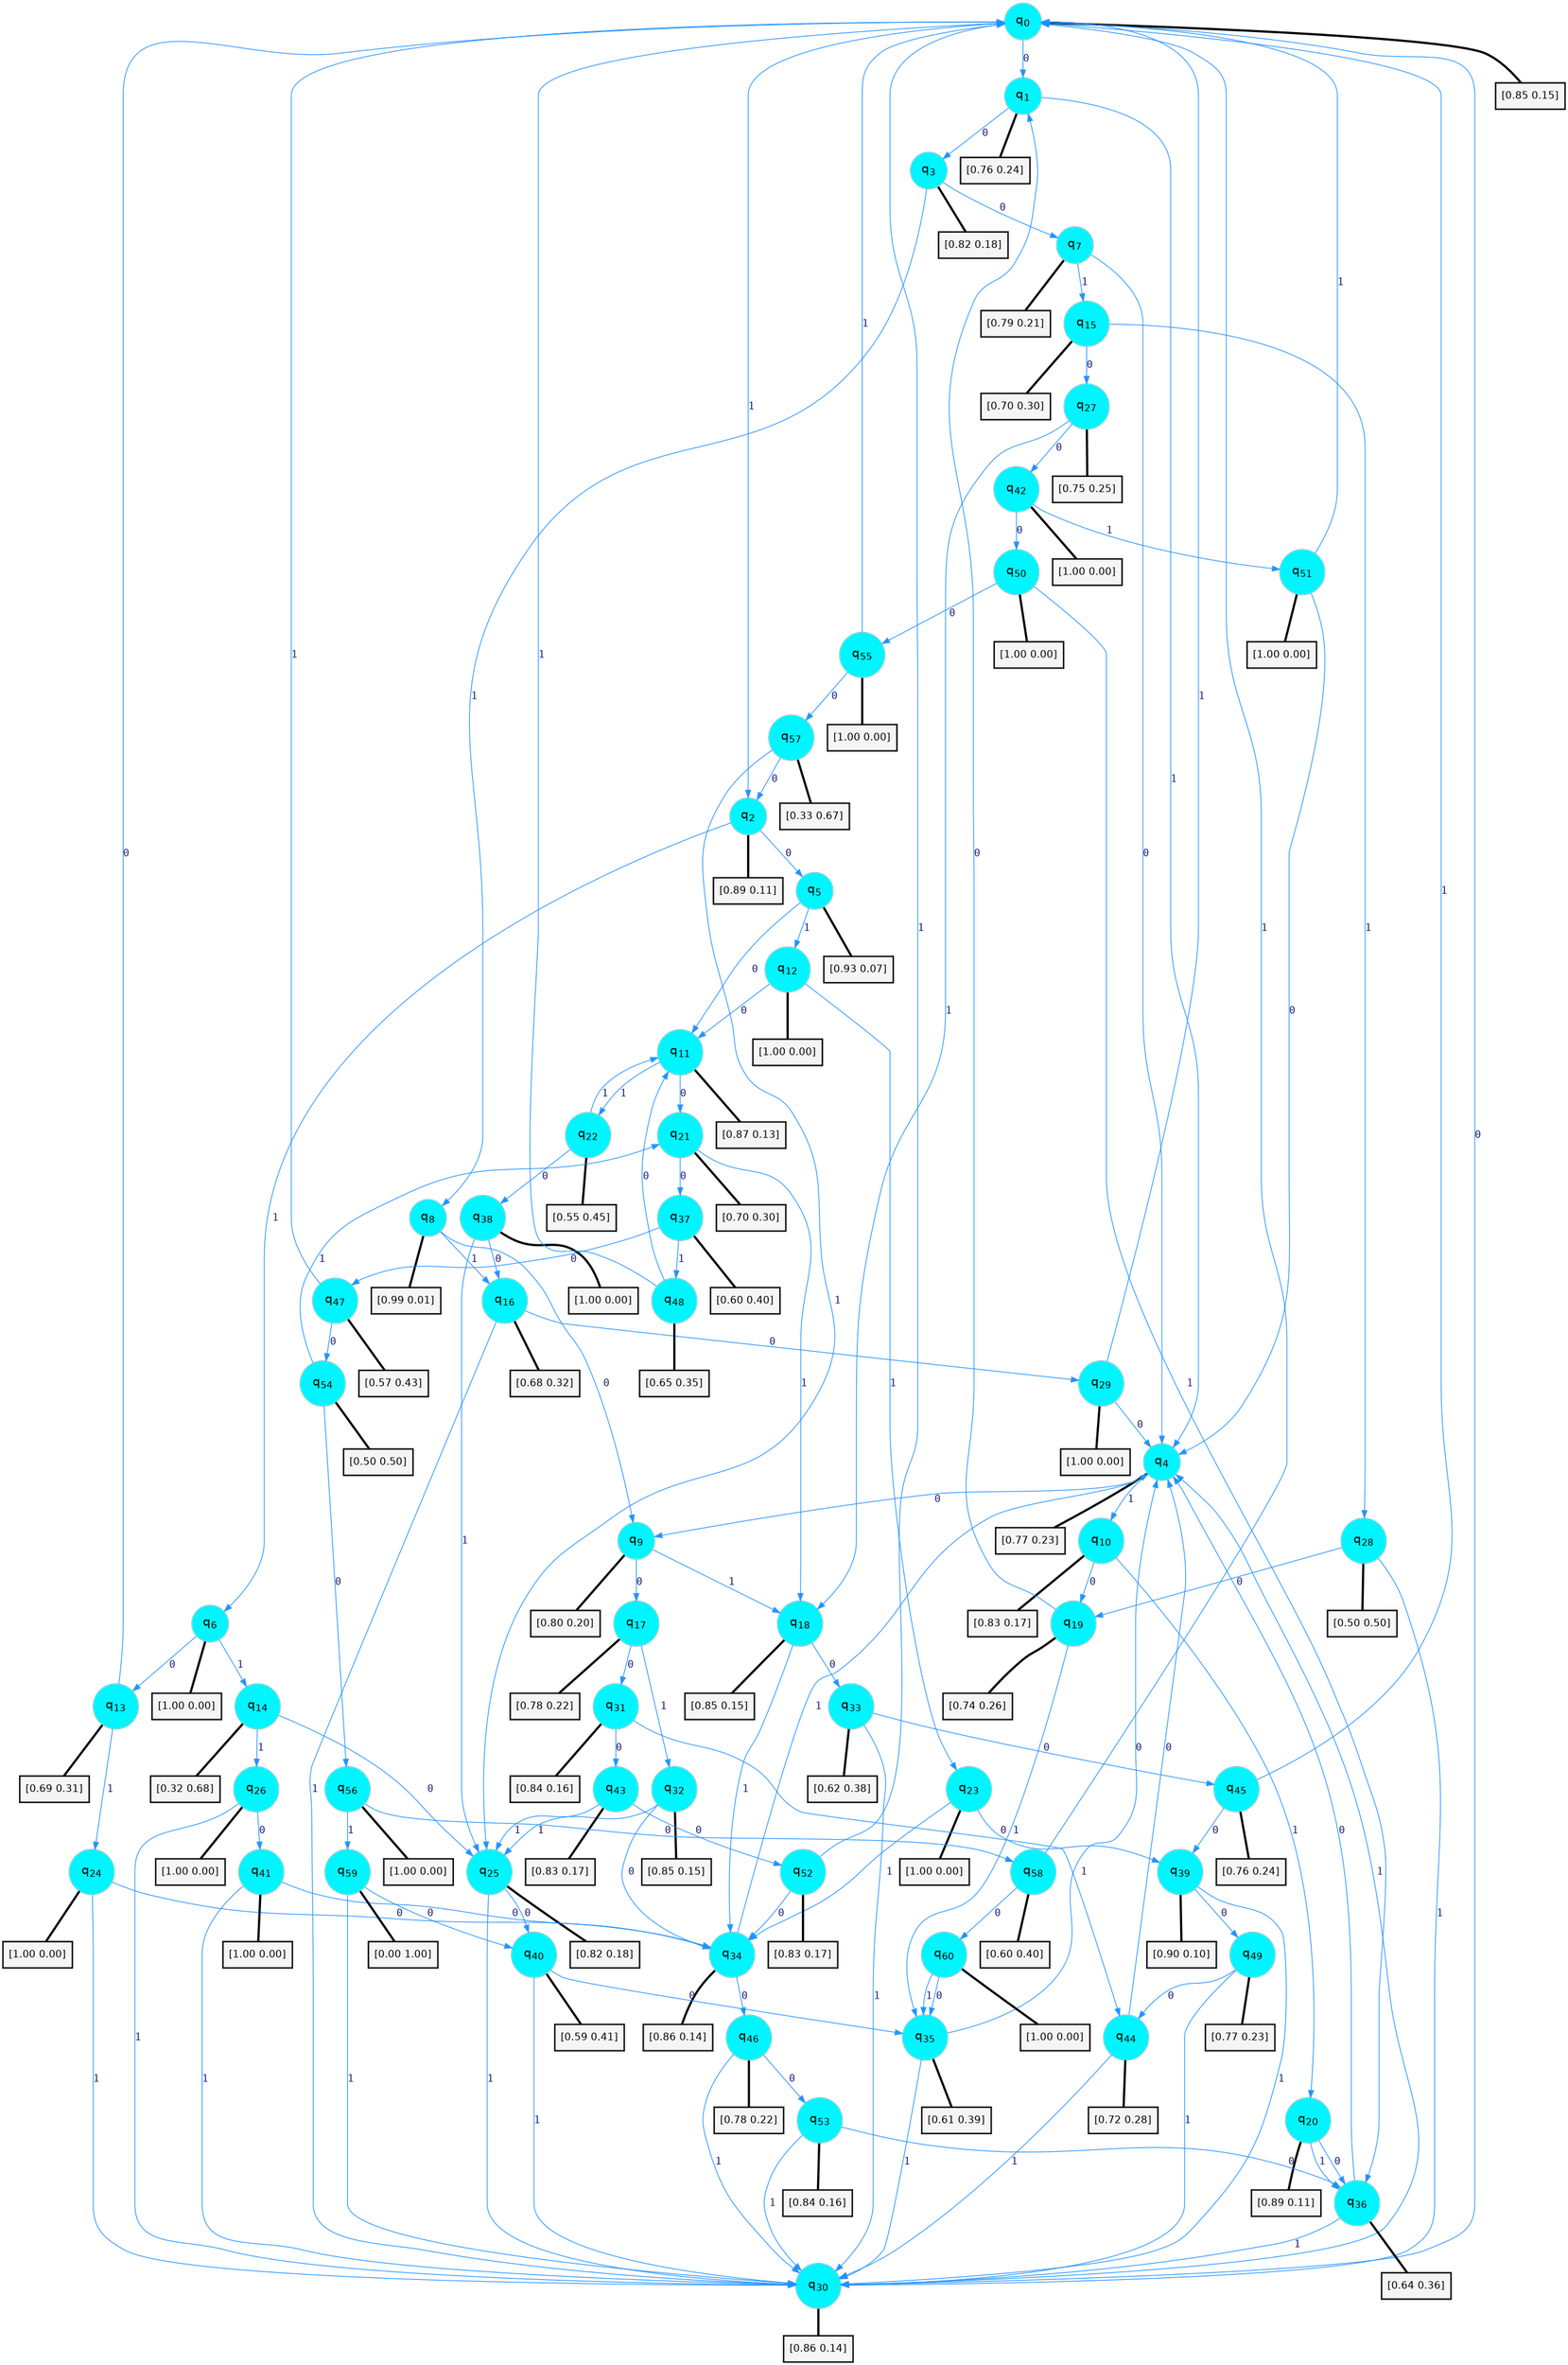 digraph G {
graph [
bgcolor=transparent, dpi=300, rankdir=TD, size="40,25"];
node [
color=gray, fillcolor=turquoise1, fontcolor=black, fontname=Helvetica, fontsize=16, fontweight=bold, shape=circle, style=filled];
edge [
arrowsize=1, color=dodgerblue1, fontcolor=midnightblue, fontname=courier, fontweight=bold, penwidth=1, style=solid, weight=20];
0[label=<q<SUB>0</SUB>>];
1[label=<q<SUB>1</SUB>>];
2[label=<q<SUB>2</SUB>>];
3[label=<q<SUB>3</SUB>>];
4[label=<q<SUB>4</SUB>>];
5[label=<q<SUB>5</SUB>>];
6[label=<q<SUB>6</SUB>>];
7[label=<q<SUB>7</SUB>>];
8[label=<q<SUB>8</SUB>>];
9[label=<q<SUB>9</SUB>>];
10[label=<q<SUB>10</SUB>>];
11[label=<q<SUB>11</SUB>>];
12[label=<q<SUB>12</SUB>>];
13[label=<q<SUB>13</SUB>>];
14[label=<q<SUB>14</SUB>>];
15[label=<q<SUB>15</SUB>>];
16[label=<q<SUB>16</SUB>>];
17[label=<q<SUB>17</SUB>>];
18[label=<q<SUB>18</SUB>>];
19[label=<q<SUB>19</SUB>>];
20[label=<q<SUB>20</SUB>>];
21[label=<q<SUB>21</SUB>>];
22[label=<q<SUB>22</SUB>>];
23[label=<q<SUB>23</SUB>>];
24[label=<q<SUB>24</SUB>>];
25[label=<q<SUB>25</SUB>>];
26[label=<q<SUB>26</SUB>>];
27[label=<q<SUB>27</SUB>>];
28[label=<q<SUB>28</SUB>>];
29[label=<q<SUB>29</SUB>>];
30[label=<q<SUB>30</SUB>>];
31[label=<q<SUB>31</SUB>>];
32[label=<q<SUB>32</SUB>>];
33[label=<q<SUB>33</SUB>>];
34[label=<q<SUB>34</SUB>>];
35[label=<q<SUB>35</SUB>>];
36[label=<q<SUB>36</SUB>>];
37[label=<q<SUB>37</SUB>>];
38[label=<q<SUB>38</SUB>>];
39[label=<q<SUB>39</SUB>>];
40[label=<q<SUB>40</SUB>>];
41[label=<q<SUB>41</SUB>>];
42[label=<q<SUB>42</SUB>>];
43[label=<q<SUB>43</SUB>>];
44[label=<q<SUB>44</SUB>>];
45[label=<q<SUB>45</SUB>>];
46[label=<q<SUB>46</SUB>>];
47[label=<q<SUB>47</SUB>>];
48[label=<q<SUB>48</SUB>>];
49[label=<q<SUB>49</SUB>>];
50[label=<q<SUB>50</SUB>>];
51[label=<q<SUB>51</SUB>>];
52[label=<q<SUB>52</SUB>>];
53[label=<q<SUB>53</SUB>>];
54[label=<q<SUB>54</SUB>>];
55[label=<q<SUB>55</SUB>>];
56[label=<q<SUB>56</SUB>>];
57[label=<q<SUB>57</SUB>>];
58[label=<q<SUB>58</SUB>>];
59[label=<q<SUB>59</SUB>>];
60[label=<q<SUB>60</SUB>>];
61[label="[0.85 0.15]", shape=box,fontcolor=black, fontname=Helvetica, fontsize=14, penwidth=2, fillcolor=whitesmoke,color=black];
62[label="[0.76 0.24]", shape=box,fontcolor=black, fontname=Helvetica, fontsize=14, penwidth=2, fillcolor=whitesmoke,color=black];
63[label="[0.89 0.11]", shape=box,fontcolor=black, fontname=Helvetica, fontsize=14, penwidth=2, fillcolor=whitesmoke,color=black];
64[label="[0.82 0.18]", shape=box,fontcolor=black, fontname=Helvetica, fontsize=14, penwidth=2, fillcolor=whitesmoke,color=black];
65[label="[0.77 0.23]", shape=box,fontcolor=black, fontname=Helvetica, fontsize=14, penwidth=2, fillcolor=whitesmoke,color=black];
66[label="[0.93 0.07]", shape=box,fontcolor=black, fontname=Helvetica, fontsize=14, penwidth=2, fillcolor=whitesmoke,color=black];
67[label="[1.00 0.00]", shape=box,fontcolor=black, fontname=Helvetica, fontsize=14, penwidth=2, fillcolor=whitesmoke,color=black];
68[label="[0.79 0.21]", shape=box,fontcolor=black, fontname=Helvetica, fontsize=14, penwidth=2, fillcolor=whitesmoke,color=black];
69[label="[0.99 0.01]", shape=box,fontcolor=black, fontname=Helvetica, fontsize=14, penwidth=2, fillcolor=whitesmoke,color=black];
70[label="[0.80 0.20]", shape=box,fontcolor=black, fontname=Helvetica, fontsize=14, penwidth=2, fillcolor=whitesmoke,color=black];
71[label="[0.83 0.17]", shape=box,fontcolor=black, fontname=Helvetica, fontsize=14, penwidth=2, fillcolor=whitesmoke,color=black];
72[label="[0.87 0.13]", shape=box,fontcolor=black, fontname=Helvetica, fontsize=14, penwidth=2, fillcolor=whitesmoke,color=black];
73[label="[1.00 0.00]", shape=box,fontcolor=black, fontname=Helvetica, fontsize=14, penwidth=2, fillcolor=whitesmoke,color=black];
74[label="[0.69 0.31]", shape=box,fontcolor=black, fontname=Helvetica, fontsize=14, penwidth=2, fillcolor=whitesmoke,color=black];
75[label="[0.32 0.68]", shape=box,fontcolor=black, fontname=Helvetica, fontsize=14, penwidth=2, fillcolor=whitesmoke,color=black];
76[label="[0.70 0.30]", shape=box,fontcolor=black, fontname=Helvetica, fontsize=14, penwidth=2, fillcolor=whitesmoke,color=black];
77[label="[0.68 0.32]", shape=box,fontcolor=black, fontname=Helvetica, fontsize=14, penwidth=2, fillcolor=whitesmoke,color=black];
78[label="[0.78 0.22]", shape=box,fontcolor=black, fontname=Helvetica, fontsize=14, penwidth=2, fillcolor=whitesmoke,color=black];
79[label="[0.85 0.15]", shape=box,fontcolor=black, fontname=Helvetica, fontsize=14, penwidth=2, fillcolor=whitesmoke,color=black];
80[label="[0.74 0.26]", shape=box,fontcolor=black, fontname=Helvetica, fontsize=14, penwidth=2, fillcolor=whitesmoke,color=black];
81[label="[0.89 0.11]", shape=box,fontcolor=black, fontname=Helvetica, fontsize=14, penwidth=2, fillcolor=whitesmoke,color=black];
82[label="[0.70 0.30]", shape=box,fontcolor=black, fontname=Helvetica, fontsize=14, penwidth=2, fillcolor=whitesmoke,color=black];
83[label="[0.55 0.45]", shape=box,fontcolor=black, fontname=Helvetica, fontsize=14, penwidth=2, fillcolor=whitesmoke,color=black];
84[label="[1.00 0.00]", shape=box,fontcolor=black, fontname=Helvetica, fontsize=14, penwidth=2, fillcolor=whitesmoke,color=black];
85[label="[1.00 0.00]", shape=box,fontcolor=black, fontname=Helvetica, fontsize=14, penwidth=2, fillcolor=whitesmoke,color=black];
86[label="[0.82 0.18]", shape=box,fontcolor=black, fontname=Helvetica, fontsize=14, penwidth=2, fillcolor=whitesmoke,color=black];
87[label="[1.00 0.00]", shape=box,fontcolor=black, fontname=Helvetica, fontsize=14, penwidth=2, fillcolor=whitesmoke,color=black];
88[label="[0.75 0.25]", shape=box,fontcolor=black, fontname=Helvetica, fontsize=14, penwidth=2, fillcolor=whitesmoke,color=black];
89[label="[0.50 0.50]", shape=box,fontcolor=black, fontname=Helvetica, fontsize=14, penwidth=2, fillcolor=whitesmoke,color=black];
90[label="[1.00 0.00]", shape=box,fontcolor=black, fontname=Helvetica, fontsize=14, penwidth=2, fillcolor=whitesmoke,color=black];
91[label="[0.86 0.14]", shape=box,fontcolor=black, fontname=Helvetica, fontsize=14, penwidth=2, fillcolor=whitesmoke,color=black];
92[label="[0.84 0.16]", shape=box,fontcolor=black, fontname=Helvetica, fontsize=14, penwidth=2, fillcolor=whitesmoke,color=black];
93[label="[0.85 0.15]", shape=box,fontcolor=black, fontname=Helvetica, fontsize=14, penwidth=2, fillcolor=whitesmoke,color=black];
94[label="[0.62 0.38]", shape=box,fontcolor=black, fontname=Helvetica, fontsize=14, penwidth=2, fillcolor=whitesmoke,color=black];
95[label="[0.86 0.14]", shape=box,fontcolor=black, fontname=Helvetica, fontsize=14, penwidth=2, fillcolor=whitesmoke,color=black];
96[label="[0.61 0.39]", shape=box,fontcolor=black, fontname=Helvetica, fontsize=14, penwidth=2, fillcolor=whitesmoke,color=black];
97[label="[0.64 0.36]", shape=box,fontcolor=black, fontname=Helvetica, fontsize=14, penwidth=2, fillcolor=whitesmoke,color=black];
98[label="[0.60 0.40]", shape=box,fontcolor=black, fontname=Helvetica, fontsize=14, penwidth=2, fillcolor=whitesmoke,color=black];
99[label="[1.00 0.00]", shape=box,fontcolor=black, fontname=Helvetica, fontsize=14, penwidth=2, fillcolor=whitesmoke,color=black];
100[label="[0.90 0.10]", shape=box,fontcolor=black, fontname=Helvetica, fontsize=14, penwidth=2, fillcolor=whitesmoke,color=black];
101[label="[0.59 0.41]", shape=box,fontcolor=black, fontname=Helvetica, fontsize=14, penwidth=2, fillcolor=whitesmoke,color=black];
102[label="[1.00 0.00]", shape=box,fontcolor=black, fontname=Helvetica, fontsize=14, penwidth=2, fillcolor=whitesmoke,color=black];
103[label="[1.00 0.00]", shape=box,fontcolor=black, fontname=Helvetica, fontsize=14, penwidth=2, fillcolor=whitesmoke,color=black];
104[label="[0.83 0.17]", shape=box,fontcolor=black, fontname=Helvetica, fontsize=14, penwidth=2, fillcolor=whitesmoke,color=black];
105[label="[0.72 0.28]", shape=box,fontcolor=black, fontname=Helvetica, fontsize=14, penwidth=2, fillcolor=whitesmoke,color=black];
106[label="[0.76 0.24]", shape=box,fontcolor=black, fontname=Helvetica, fontsize=14, penwidth=2, fillcolor=whitesmoke,color=black];
107[label="[0.78 0.22]", shape=box,fontcolor=black, fontname=Helvetica, fontsize=14, penwidth=2, fillcolor=whitesmoke,color=black];
108[label="[0.57 0.43]", shape=box,fontcolor=black, fontname=Helvetica, fontsize=14, penwidth=2, fillcolor=whitesmoke,color=black];
109[label="[0.65 0.35]", shape=box,fontcolor=black, fontname=Helvetica, fontsize=14, penwidth=2, fillcolor=whitesmoke,color=black];
110[label="[0.77 0.23]", shape=box,fontcolor=black, fontname=Helvetica, fontsize=14, penwidth=2, fillcolor=whitesmoke,color=black];
111[label="[1.00 0.00]", shape=box,fontcolor=black, fontname=Helvetica, fontsize=14, penwidth=2, fillcolor=whitesmoke,color=black];
112[label="[1.00 0.00]", shape=box,fontcolor=black, fontname=Helvetica, fontsize=14, penwidth=2, fillcolor=whitesmoke,color=black];
113[label="[0.83 0.17]", shape=box,fontcolor=black, fontname=Helvetica, fontsize=14, penwidth=2, fillcolor=whitesmoke,color=black];
114[label="[0.84 0.16]", shape=box,fontcolor=black, fontname=Helvetica, fontsize=14, penwidth=2, fillcolor=whitesmoke,color=black];
115[label="[0.50 0.50]", shape=box,fontcolor=black, fontname=Helvetica, fontsize=14, penwidth=2, fillcolor=whitesmoke,color=black];
116[label="[1.00 0.00]", shape=box,fontcolor=black, fontname=Helvetica, fontsize=14, penwidth=2, fillcolor=whitesmoke,color=black];
117[label="[1.00 0.00]", shape=box,fontcolor=black, fontname=Helvetica, fontsize=14, penwidth=2, fillcolor=whitesmoke,color=black];
118[label="[0.33 0.67]", shape=box,fontcolor=black, fontname=Helvetica, fontsize=14, penwidth=2, fillcolor=whitesmoke,color=black];
119[label="[0.60 0.40]", shape=box,fontcolor=black, fontname=Helvetica, fontsize=14, penwidth=2, fillcolor=whitesmoke,color=black];
120[label="[0.00 1.00]", shape=box,fontcolor=black, fontname=Helvetica, fontsize=14, penwidth=2, fillcolor=whitesmoke,color=black];
121[label="[1.00 0.00]", shape=box,fontcolor=black, fontname=Helvetica, fontsize=14, penwidth=2, fillcolor=whitesmoke,color=black];
0->1 [label=0];
0->2 [label=1];
0->61 [arrowhead=none, penwidth=3,color=black];
1->3 [label=0];
1->4 [label=1];
1->62 [arrowhead=none, penwidth=3,color=black];
2->5 [label=0];
2->6 [label=1];
2->63 [arrowhead=none, penwidth=3,color=black];
3->7 [label=0];
3->8 [label=1];
3->64 [arrowhead=none, penwidth=3,color=black];
4->9 [label=0];
4->10 [label=1];
4->65 [arrowhead=none, penwidth=3,color=black];
5->11 [label=0];
5->12 [label=1];
5->66 [arrowhead=none, penwidth=3,color=black];
6->13 [label=0];
6->14 [label=1];
6->67 [arrowhead=none, penwidth=3,color=black];
7->4 [label=0];
7->15 [label=1];
7->68 [arrowhead=none, penwidth=3,color=black];
8->9 [label=0];
8->16 [label=1];
8->69 [arrowhead=none, penwidth=3,color=black];
9->17 [label=0];
9->18 [label=1];
9->70 [arrowhead=none, penwidth=3,color=black];
10->19 [label=0];
10->20 [label=1];
10->71 [arrowhead=none, penwidth=3,color=black];
11->21 [label=0];
11->22 [label=1];
11->72 [arrowhead=none, penwidth=3,color=black];
12->11 [label=0];
12->23 [label=1];
12->73 [arrowhead=none, penwidth=3,color=black];
13->0 [label=0];
13->24 [label=1];
13->74 [arrowhead=none, penwidth=3,color=black];
14->25 [label=0];
14->26 [label=1];
14->75 [arrowhead=none, penwidth=3,color=black];
15->27 [label=0];
15->28 [label=1];
15->76 [arrowhead=none, penwidth=3,color=black];
16->29 [label=0];
16->30 [label=1];
16->77 [arrowhead=none, penwidth=3,color=black];
17->31 [label=0];
17->32 [label=1];
17->78 [arrowhead=none, penwidth=3,color=black];
18->33 [label=0];
18->34 [label=1];
18->79 [arrowhead=none, penwidth=3,color=black];
19->1 [label=0];
19->35 [label=1];
19->80 [arrowhead=none, penwidth=3,color=black];
20->36 [label=0];
20->36 [label=1];
20->81 [arrowhead=none, penwidth=3,color=black];
21->37 [label=0];
21->18 [label=1];
21->82 [arrowhead=none, penwidth=3,color=black];
22->38 [label=0];
22->11 [label=1];
22->83 [arrowhead=none, penwidth=3,color=black];
23->39 [label=0];
23->34 [label=1];
23->84 [arrowhead=none, penwidth=3,color=black];
24->34 [label=0];
24->30 [label=1];
24->85 [arrowhead=none, penwidth=3,color=black];
25->40 [label=0];
25->30 [label=1];
25->86 [arrowhead=none, penwidth=3,color=black];
26->41 [label=0];
26->30 [label=1];
26->87 [arrowhead=none, penwidth=3,color=black];
27->42 [label=0];
27->18 [label=1];
27->88 [arrowhead=none, penwidth=3,color=black];
28->19 [label=0];
28->30 [label=1];
28->89 [arrowhead=none, penwidth=3,color=black];
29->4 [label=0];
29->0 [label=1];
29->90 [arrowhead=none, penwidth=3,color=black];
30->0 [label=0];
30->4 [label=1];
30->91 [arrowhead=none, penwidth=3,color=black];
31->43 [label=0];
31->44 [label=1];
31->92 [arrowhead=none, penwidth=3,color=black];
32->34 [label=0];
32->25 [label=1];
32->93 [arrowhead=none, penwidth=3,color=black];
33->45 [label=0];
33->30 [label=1];
33->94 [arrowhead=none, penwidth=3,color=black];
34->46 [label=0];
34->4 [label=1];
34->95 [arrowhead=none, penwidth=3,color=black];
35->4 [label=0];
35->30 [label=1];
35->96 [arrowhead=none, penwidth=3,color=black];
36->4 [label=0];
36->30 [label=1];
36->97 [arrowhead=none, penwidth=3,color=black];
37->47 [label=0];
37->48 [label=1];
37->98 [arrowhead=none, penwidth=3,color=black];
38->16 [label=0];
38->25 [label=1];
38->99 [arrowhead=none, penwidth=3,color=black];
39->49 [label=0];
39->30 [label=1];
39->100 [arrowhead=none, penwidth=3,color=black];
40->35 [label=0];
40->30 [label=1];
40->101 [arrowhead=none, penwidth=3,color=black];
41->34 [label=0];
41->30 [label=1];
41->102 [arrowhead=none, penwidth=3,color=black];
42->50 [label=0];
42->51 [label=1];
42->103 [arrowhead=none, penwidth=3,color=black];
43->52 [label=0];
43->25 [label=1];
43->104 [arrowhead=none, penwidth=3,color=black];
44->4 [label=0];
44->30 [label=1];
44->105 [arrowhead=none, penwidth=3,color=black];
45->39 [label=0];
45->0 [label=1];
45->106 [arrowhead=none, penwidth=3,color=black];
46->53 [label=0];
46->30 [label=1];
46->107 [arrowhead=none, penwidth=3,color=black];
47->54 [label=0];
47->0 [label=1];
47->108 [arrowhead=none, penwidth=3,color=black];
48->11 [label=0];
48->0 [label=1];
48->109 [arrowhead=none, penwidth=3,color=black];
49->44 [label=0];
49->30 [label=1];
49->110 [arrowhead=none, penwidth=3,color=black];
50->55 [label=0];
50->36 [label=1];
50->111 [arrowhead=none, penwidth=3,color=black];
51->4 [label=0];
51->0 [label=1];
51->112 [arrowhead=none, penwidth=3,color=black];
52->34 [label=0];
52->0 [label=1];
52->113 [arrowhead=none, penwidth=3,color=black];
53->36 [label=0];
53->30 [label=1];
53->114 [arrowhead=none, penwidth=3,color=black];
54->56 [label=0];
54->21 [label=1];
54->115 [arrowhead=none, penwidth=3,color=black];
55->57 [label=0];
55->0 [label=1];
55->116 [arrowhead=none, penwidth=3,color=black];
56->58 [label=0];
56->59 [label=1];
56->117 [arrowhead=none, penwidth=3,color=black];
57->2 [label=0];
57->25 [label=1];
57->118 [arrowhead=none, penwidth=3,color=black];
58->60 [label=0];
58->0 [label=1];
58->119 [arrowhead=none, penwidth=3,color=black];
59->40 [label=0];
59->30 [label=1];
59->120 [arrowhead=none, penwidth=3,color=black];
60->35 [label=0];
60->35 [label=1];
60->121 [arrowhead=none, penwidth=3,color=black];
}
